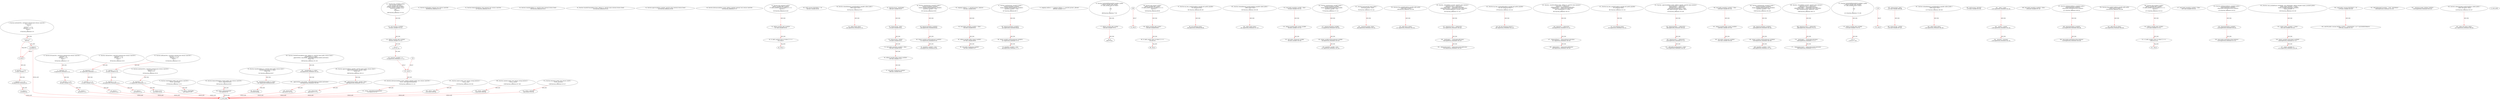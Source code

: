 digraph  {
13 [label="2_ function mul(uint256 a, uint256 b) internal pure returns (uint256) {\n        if (a == 0) {\n            return 0;\n        }\n        uint256 c = a * b;\n        require(c / a == b);\n        return c;\n    }\n13-function_definition-3-10", method="mul(uint256 a,uint256 b)", type_label=function_definition];
30 [label="3_ if_a == 0\n30-if-4-6", method="mul(uint256 a,uint256 b)", type_label=if];
1462 [label="3_ end_if", method="mul(uint256 a,uint256 b)", type_label=end_if];
35 [label="4_ return 0;\n35-return-5-5", method="mul(uint256 a,uint256 b)", type_label=return];
37 [label="6_ uint256 c = a * b;\n37-new_variable-7-7", method="mul(uint256 a,uint256 b)", type_label=new_variable];
45 [label="7_ require(c / a == b);\n45-expression_statement-8-8", method="mul(uint256 a,uint256 b)", type_label=expression_statement];
54 [label="8_ return c;\n54-return-9-9", method="mul(uint256 a,uint256 b)", type_label=return];
56 [label="10_ function div(uint256 a, uint256 b) internal pure returns (uint256) {\n        require(b > 0);\n        uint256 c = a / b;\n        return c;\n    }\n56-function_definition-11-15", method="div(uint256 a,uint256 b)", type_label=function_definition];
73 [label="11_ require(b > 0);\n73-expression_statement-12-12", method="div(uint256 a,uint256 b)", type_label=expression_statement];
80 [label="12_ uint256 c = a / b;\n80-new_variable-13-13", method="div(uint256 a,uint256 b)", type_label=new_variable];
88 [label="13_ return c;\n88-return-14-14", method="div(uint256 a,uint256 b)", type_label=return];
90 [label="15_ function sub(uint256 a, uint256 b) internal pure returns (uint256) {\n        require(b <= a);\n        uint256 c = a - b;\n        return c;\n    }\n90-function_definition-16-20", method="sub(uint256 a,uint256 b)", type_label=function_definition];
107 [label="16_ require(b <= a);\n107-expression_statement-17-17", method="sub(uint256 a,uint256 b)", type_label=expression_statement];
114 [label="17_ uint256 c = a - b;\n114-new_variable-18-18", method="sub(uint256 a,uint256 b)", type_label=new_variable];
122 [label="18_ return c;\n122-return-19-19", method="sub(uint256 a,uint256 b)", type_label=return];
124 [label="20_ function add(uint256 a, uint256 b) internal pure returns (uint256) {\n        uint256 c = a + b;\n        require(c >= a);\n        return c;\n    }\n124-function_definition-21-25", method="add(uint256 a,uint256 b)", type_label=function_definition];
141 [label="21_ uint256 c = a + b;\n141-new_variable-22-22", method="add(uint256 a,uint256 b)", type_label=new_variable];
149 [label="22_ require(c >= a);\n149-expression_statement-23-23", method="add(uint256 a,uint256 b)", type_label=expression_statement];
156 [label="23_ return c;\n156-return-24-24", method="add(uint256 a,uint256 b)", type_label=return];
158 [label="25_ function mod(uint256 a, uint256 b) internal pure returns (uint256) {\n        require(b != 0);\n        return a % b;\n    }\n158-function_definition-26-29", method="mod(uint256 a,uint256 b)", type_label=function_definition];
175 [label="26_ require(b != 0);\n175-expression_statement-27-27", method="mod(uint256 a,uint256 b)", type_label=expression_statement];
182 [label="27_ return a % b;\n182-return-28-28", method="mod(uint256 a,uint256 b)", type_label=return];
189 [label="31_ function totalSupply() external view returns (uint256);\n189-function_definition-32-32", method="totalSupply()", type_label=function_definition];
197 [label="32_ function balanceOf(address who) external view returns (uint256);\n197-function_definition-33-33", method="balanceOf(address who)", type_label=function_definition];
209 [label="33_ function transfer(address to, uint256 value) external returns (bool);\n209-function_definition-34-34", method="transfer(address to,uint256 value)", type_label=function_definition];
224 [label="34_ function transferFrom(address from, address to, uint256 value) external returns (bool);\n224-function_definition-35-35", method="transferFrom(address from,address to,uint256 value)", type_label=function_definition];
243 [label="35_ function approve(address spender, uint256 value) external returns (bool);\n243-function_definition-36-36", method="approve(address spender,uint256 value)", type_label=function_definition];
258 [label="36_ function allowance(address owner, address spender) external view returns (uint256);\n258-function_definition-37-37", method="allowance(address owner,address spender)", type_label=function_definition];
323 [label="43_ function bug_unchk19() public{\naddress payable addr_unchk19;\nif (!addr_unchk19.send (10 ether) || 1==1)\n	{revert();}\n}\n323-function_definition-44-48", method="bug_unchk19()", type_label=function_definition];
327 [label="44_ address payable addr_unchk19;\n327-new_variable-45-45", method="bug_unchk19()", type_label=new_variable];
332 [label="45_ if_!addr_unchk19.send (10 ether) || 1==1\n332-if-46-47", method="bug_unchk19()", type_label=if];
1764 [label="45_ end_if", method="bug_unchk19()", type_label=end_if];
348 [label="48_ uint8 constant DECIMALS = 18;\n348-new_variable-49-49", method="", type_label=new_variable];
353 [label="49_ function unhandledsend_unchk26(address payable callee) public {\n    callee.send(5 ether);\n  }\n353-function_definition-50-52", method="unhandledsend_unchk26(address payable callee)", type_label=function_definition];
361 [label="50_ callee.send(5 ether);\n361-expression_statement-51-51", method="unhandledsend_unchk26(address payable callee)", type_label=expression_statement];
369 [label="52_ uint256 private _totalSupply;\n369-new_variable-53-53", method="", type_label=new_variable];
374 [label="53_ string private _name;\n374-new_variable-54-54", method="", type_label=new_variable];
379 [label="54_ string private _symbol;\n379-new_variable-55-55", method="", type_label=new_variable];
384 [label="55_ bool public payedOut_unchk20 = false;\n384-new_variable-56-56", method="", type_label=new_variable];
391 [label="56_ address payable public winner_unchk20;\n391-new_variable-57-57", method="", type_label=new_variable];
396 [label="57_ uint public winAmount_unchk20;\n396-new_variable-58-58", method="", type_label=new_variable];
401 [label="58_ function sendToWinner_unchk20() public {\n        require(!payedOut_unchk20);\n        winner_unchk20.send(winAmount_unchk20);\n        payedOut_unchk20 = true;\n    }\n401-function_definition-59-63", method="sendToWinner_unchk20()", type_label=function_definition];
405 [label="59_ require(!payedOut_unchk20);\n405-expression_statement-60-60", method="sendToWinner_unchk20()", type_label=expression_statement];
411 [label="60_ winner_unchk20.send(winAmount_unchk20);\n411-expression_statement-61-61", method="sendToWinner_unchk20()", type_label=expression_statement];
418 [label="61_ payedOut_unchk20 = true;\n418-expression_statement-62-62", method="sendToWinner_unchk20()", type_label=expression_statement];
423 [label="63_ mapping (address => uint256) private _balances;\n423-new_variable-64-64", method="", type_label=new_variable];
430 [label="64_ bool public payedOut_unchk32 = false;\n430-new_variable-65-65", method="", type_label=new_variable];
437 [label="65_ address payable public winner_unchk32;\n437-new_variable-66-66", method="", type_label=new_variable];
442 [label="66_ uint public winAmount_unchk32;\n442-new_variable-67-67", method="", type_label=new_variable];
447 [label="67_ function sendToWinner_unchk32() public {\n        require(!payedOut_unchk32);\n        winner_unchk32.send(winAmount_unchk32);\n        payedOut_unchk32 = true;\n    }\n447-function_definition-68-72", method="sendToWinner_unchk32()", type_label=function_definition];
451 [label="68_ require(!payedOut_unchk32);\n451-expression_statement-69-69", method="sendToWinner_unchk32()", type_label=expression_statement];
457 [label="69_ winner_unchk32.send(winAmount_unchk32);\n457-expression_statement-70-70", method="sendToWinner_unchk32()", type_label=expression_statement];
464 [label="70_ payedOut_unchk32 = true;\n464-expression_statement-71-71", method="sendToWinner_unchk32()", type_label=expression_statement];
469 [label="72_ mapping (address => mapping (address => uint256)) private _allowed;\n469-new_variable-73-73", method="", type_label=new_variable];
478 [label="73_ function totalSupply() public view returns (uint256) {\n        return _totalSupply;\n    }\n478-function_definition-74-76", method="totalSupply()", type_label=function_definition];
487 [label="74_ return _totalSupply;\n487-return-75-75", method="totalSupply()", type_label=return];
489 [label="76_ function UncheckedExternalCall_unchk4 () public\n{  address payable addr_unchk4;\n   if (! addr_unchk4.send (42 ether))  \n      { \n      }\n	else\n      { \n      }\n}\n489-function_definition-77-85", method="UncheckedExternalCall_unchk4()", type_label=function_definition];
493 [label="77_ address payable addr_unchk4;\n493-new_variable-78-78", method="UncheckedExternalCall_unchk4()", type_label=new_variable];
498 [label="78_ if\n498-if-79-84", method="UncheckedExternalCall_unchk4()", type_label=if];
1930 [label="78_ end_if", method="UncheckedExternalCall_unchk4()", type_label=end_if];
509 [label="85_ function balanceOf(address owner) public view returns (uint256) {\n        return _balances[owner];\n    }\n509-function_definition-86-88", method="balanceOf(address owner)", type_label=function_definition];
522 [label="86_ return _balances[owner];\n522-return-87-87", method="balanceOf(address owner)", type_label=return];
526 [label="88_ function bug_unchk7() public{\naddress payable addr_unchk7;\nif (!addr_unchk7.send (10 ether) || 1==1)\n	{revert();}\n}\n526-function_definition-89-93", method="bug_unchk7()", type_label=function_definition];
530 [label="89_ address payable addr_unchk7;\n530-new_variable-90-90", method="bug_unchk7()", type_label=new_variable];
535 [label="90_ if_!addr_unchk7.send (10 ether) || 1==1\n535-if-91-92", method="bug_unchk7()", type_label=if];
1967 [label="90_ end_if", method="bug_unchk7()", type_label=end_if];
551 [label="93_ function transfer(address to, uint256 value) public returns (bool) {\n        _transfer(msg.sender, to, value);\n        return true;\n    }\n551-function_definition-94-97", method="transfer(address to,uint256 value)", type_label=function_definition];
567 [label="94_ _transfer(msg.sender, to, value);\n567-expression_statement-95-95", method="transfer(address to,uint256 value)", type_label=expression_statement];
578 [label="95_ return true;\n578-return-96-96", method="transfer(address to,uint256 value)", type_label=return];
581 [label="97_ function my_func_unchk23(address payable dst) public payable{\n        dst.send(msg.value);\n    }\n581-function_definition-98-100", method="my_func_unchk23(address payable dst)", type_label=function_definition];
590 [label="98_ dst.send(msg.value);\n590-expression_statement-99-99", method="my_func_unchk23(address payable dst)", type_label=expression_statement];
599 [label="100_ function transferFrom(address from, address to, uint256 value) public returns (bool) {\n         _transfer(from, to, value);\n         _approve(from, msg.sender, _allowed[from][msg.sender].sub(value));\n         return true;\n    }\n599-function_definition-101-105", method="transferFrom(address from,address to,uint256 value)", type_label=function_definition];
619 [label="101_ _transfer(from, to, value);\n619-expression_statement-102-102", method="transferFrom(address from,address to,uint256 value)", type_label=expression_statement];
628 [label="102_ _approve(from, msg.sender, _allowed[from][msg.sender].sub(value));\n628-expression_statement-103-103", method="transferFrom(address from,address to,uint256 value)", type_label=expression_statement];
650 [label="103_ return true;\n650-return-104-104", method="transferFrom(address from,address to,uint256 value)", type_label=return];
653 [label="105_ function unhandledsend_unchk14(address payable callee) public {\n    callee.send(5 ether);\n  }\n653-function_definition-106-108", method="unhandledsend_unchk14(address payable callee)", type_label=function_definition];
661 [label="106_ callee.send(5 ether);\n661-expression_statement-107-107", method="unhandledsend_unchk14(address payable callee)", type_label=expression_statement];
669 [label="108_ function approve(address spender, uint256 value) public returns (bool) {\n        _approve(msg.sender, spender, value);\n        return true;\n    }\n669-function_definition-109-112", method="approve(address spender,uint256 value)", type_label=function_definition];
685 [label="109_ _approve(msg.sender, spender, value);\n685-expression_statement-110-110", method="approve(address spender,uint256 value)", type_label=expression_statement];
696 [label="110_ return true;\n696-return-111-111", method="approve(address spender,uint256 value)", type_label=return];
699 [label="112_ function bug_unchk30() public{\nuint receivers_unchk30;\naddress payable addr_unchk30;\nif (!addr_unchk30.send(42 ether))\n	{receivers_unchk30 +=1;}\nelse\n	{revert();}\n}\n699-function_definition-113-120", method="bug_unchk30()", type_label=function_definition];
703 [label="113_ uint receivers_unchk30;\n703-new_variable-114-114", method="bug_unchk30()", type_label=new_variable];
708 [label="114_ address payable addr_unchk30;\n708-new_variable-115-115", method="bug_unchk30()", type_label=new_variable];
713 [label="115_ if\n713-if-116-119", method="bug_unchk30()", type_label=if];
2145 [label="115_ end_if", method="bug_unchk30()", type_label=end_if];
723 [label="116_ receivers_unchk30 +=1;\n723-expression_statement-117-117", method="bug_unchk30()", type_label=expression_statement];
730 [label="120_ function allowance(address owner, address spender) public view returns (uint256) {\n        return _allowed[owner][spender];\n    }\n730-function_definition-121-123", method="allowance(address owner,address spender)", type_label=function_definition];
747 [label="121_ return _allowed[owner][spender];\n747-return-122-122", method="allowance(address owner,address spender)", type_label=return];
753 [label="123_ bool public payedOut_unchk8 = false;\n753-new_variable-124-124", method="", type_label=new_variable];
760 [label="124_ address payable public winner_unchk8;\n760-new_variable-125-125", method="", type_label=new_variable];
765 [label="125_ uint public winAmount_unchk8;\n765-new_variable-126-126", method="", type_label=new_variable];
770 [label="126_ function sendToWinner_unchk8() public {\n        require(!payedOut_unchk8);\n        winner_unchk8.send(winAmount_unchk8);\n        payedOut_unchk8 = true;\n    }\n770-function_definition-127-131", method="sendToWinner_unchk8()", type_label=function_definition];
774 [label="127_ require(!payedOut_unchk8);\n774-expression_statement-128-128", method="sendToWinner_unchk8()", type_label=expression_statement];
780 [label="128_ winner_unchk8.send(winAmount_unchk8);\n780-expression_statement-129-129", method="sendToWinner_unchk8()", type_label=expression_statement];
787 [label="129_ payedOut_unchk8 = true;\n787-expression_statement-130-130", method="sendToWinner_unchk8()", type_label=expression_statement];
792 [label="131_ function burn(uint256 value) public {\n        _burn(msg.sender, value);\n    }\n792-function_definition-132-134", method="burn(uint256 value)", type_label=function_definition];
800 [label="132_ _burn(msg.sender, value);\n800-expression_statement-133-133", method="burn(uint256 value)", type_label=expression_statement];
809 [label="134_ function bug_unchk39(address payable addr) public\n      {addr.send (4 ether); }\n809-function_definition-135-136", method="bug_unchk39(address payable addr)", type_label=function_definition];
817 [label="135_ addr.send (4 ether);\n817-expression_statement-136-136", method="bug_unchk39(address payable addr)", type_label=expression_statement];
825 [label="136_ function _mint(address account, uint256 value) internal {\n        require(account != address(0));\n        _totalSupply = _totalSupply.add(value);\n        _balances[account] = _balances[account].add(value);\n        emit Transfer(address(0), account, value);\n    }\n825-function_definition-137-142", method="_mint(address account,uint256 value)", type_label=function_definition];
837 [label="137_ require(account != address(0));\n837-expression_statement-138-138", method="_mint(address account,uint256 value)", type_label=expression_statement];
846 [label="138_ _totalSupply = _totalSupply.add(value);\n846-expression_statement-139-139", method="_mint(address account,uint256 value)", type_label=expression_statement];
855 [label="139_ _balances[account] = _balances[account].add(value);\n855-expression_statement-140-140", method="_mint(address account,uint256 value)", type_label=expression_statement];
878 [label="142_ function my_func_uncheck36(address payable dst) public payable{\n        dst.call.value(msg.value)(\"\");\n    }\n878-function_definition-143-145", method="my_func_uncheck36(address payable dst)", type_label=function_definition];
887 [label="143_ dst.call.value(msg.value)(\"\");\n887-expression_statement-144-144", method="my_func_uncheck36(address payable dst)", type_label=expression_statement];
902 [label="145_ function _transfer(address from, address to, uint256 value) internal {\n        require(to != address(0));\n        _balances[from] = _balances[from].sub(value);\n        _balances[to] = _balances[to].add(value);\n        emit Transfer(from, to, value);\n    }\n902-function_definition-146-151", method="_transfer(address from,address to,uint256 value)", type_label=function_definition];
918 [label="146_ require(to != address(0));\n918-expression_statement-147-147", method="_transfer(address from,address to,uint256 value)", type_label=expression_statement];
927 [label="147_ _balances[from] = _balances[from].sub(value);\n927-expression_statement-148-148", method="_transfer(address from,address to,uint256 value)", type_label=expression_statement];
940 [label="148_ _balances[to] = _balances[to].add(value);\n940-expression_statement-149-149", method="_transfer(address from,address to,uint256 value)", type_label=expression_statement];
961 [label="151_ function my_func_unchk35(address payable dst) public payable{\n        dst.send(msg.value);\n    }\n961-function_definition-152-154", method="my_func_unchk35(address payable dst)", type_label=function_definition];
970 [label="152_ dst.send(msg.value);\n970-expression_statement-153-153", method="my_func_unchk35(address payable dst)", type_label=expression_statement];
979 [label="154_ function _approve(address owner, address spender, uint256 value) internal {\n        require(spender != address(0));\n        require(owner != address(0));\n        _allowed[owner][spender] = value;\n        emit Approval(owner, spender, value);\n    }\n979-function_definition-155-160", method="_approve(address owner,address spender,uint256 value)", type_label=function_definition];
995 [label="155_ require(spender != address(0));\n995-expression_statement-156-156", method="_approve(address owner,address spender,uint256 value)", type_label=expression_statement];
1004 [label="156_ require(owner != address(0));\n1004-expression_statement-157-157", method="_approve(address owner,address spender,uint256 value)", type_label=expression_statement];
1013 [label="157_ _allowed[owner][spender] = value;\n1013-expression_statement-158-158", method="_approve(address owner,address spender,uint256 value)", type_label=expression_statement];
1029 [label="160_ bool public payedOut_unchk44 = false;\n1029-new_variable-161-161", method="", type_label=new_variable];
1036 [label="161_ address payable public winner_unchk44;\n1036-new_variable-162-162", method="", type_label=new_variable];
1041 [label="162_ uint public winAmount_unchk44;\n1041-new_variable-163-163", method="", type_label=new_variable];
1046 [label="163_ function sendToWinner_unchk44() public {\n        require(!payedOut_unchk44);\n        winner_unchk44.send(winAmount_unchk44);\n        payedOut_unchk44 = true;\n    }\n1046-function_definition-164-168", method="sendToWinner_unchk44()", type_label=function_definition];
1050 [label="164_ require(!payedOut_unchk44);\n1050-expression_statement-165-165", method="sendToWinner_unchk44()", type_label=expression_statement];
1056 [label="165_ winner_unchk44.send(winAmount_unchk44);\n1056-expression_statement-166-166", method="sendToWinner_unchk44()", type_label=expression_statement];
1063 [label="166_ payedOut_unchk44 = true;\n1063-expression_statement-167-167", method="sendToWinner_unchk44()", type_label=expression_statement];
1068 [label="168_ function _burn(address account, uint256 value) internal {\n        require(account != address(0));\n        _totalSupply = _totalSupply.sub(value);\n        _balances[account] = _balances[account].sub(value);\n        emit Transfer(account, address(0), value);\n    }\n1068-function_definition-169-174", method="_burn(address account,uint256 value)", type_label=function_definition];
1080 [label="169_ require(account != address(0));\n1080-expression_statement-170-170", method="_burn(address account,uint256 value)", type_label=expression_statement];
1089 [label="170_ _totalSupply = _totalSupply.sub(value);\n1089-expression_statement-171-171", method="_burn(address account,uint256 value)", type_label=expression_statement];
1098 [label="171_ _balances[account] = _balances[account].sub(value);\n1098-expression_statement-172-172", method="_burn(address account,uint256 value)", type_label=expression_statement];
1121 [label="174_ function UncheckedExternalCall_unchk40 () public\n{  address payable addr_unchk40;\n   if (! addr_unchk40.send (2 ether))  \n      { \n      }\n	else\n      { \n      }\n}\n1121-function_definition-175-183", method="UncheckedExternalCall_unchk40()", type_label=function_definition];
1125 [label="175_ address payable addr_unchk40;\n1125-new_variable-176-176", method="UncheckedExternalCall_unchk40()", type_label=new_variable];
1130 [label="176_ if\n1130-if-177-182", method="UncheckedExternalCall_unchk40()", type_label=if];
2562 [label="176_ end_if", method="UncheckedExternalCall_unchk40()", type_label=end_if];
1147 [label="185_ string private _name;\n1147-new_variable-186-186", method="", type_label=new_variable];
1152 [label="186_ string private _symbol;\n1152-new_variable-187-187", method="", type_label=new_variable];
1157 [label="187_ function unhandledsend_unchk38(address payable callee) public {\n    callee.send(5 ether);\n  }\n1157-function_definition-188-190", method="unhandledsend_unchk38(address payable callee)", type_label=function_definition];
1165 [label="188_ callee.send(5 ether);\n1165-expression_statement-189-189", method="unhandledsend_unchk38(address payable callee)", type_label=expression_statement];
1173 [label="190_ uint8 private _decimals;\n1173-new_variable-191-191", method="", type_label=new_variable];
1192 [label="192_ _name = name;\n1192-expression_statement-193-193", method="", type_label=expression_statement];
1196 [label="193_ _symbol = symbol;\n1196-expression_statement-194-194", method="", type_label=expression_statement];
1200 [label="194_ _decimals = decimals;\n1200-expression_statement-195-195", method="", type_label=expression_statement];
1204 [label="196_ bool public payedOut_unchk33 = false;\n1204-new_variable-197-197", method="", type_label=new_variable];
1211 [label="197_ function withdrawLeftOver_unchk33() public {\n        require(payedOut_unchk33);\n        msg.sender.send(address(this).balance);\n    }\n1211-function_definition-198-201", method="withdrawLeftOver_unchk33()", type_label=function_definition];
1215 [label="198_ require(payedOut_unchk33);\n1215-expression_statement-199-199", method="withdrawLeftOver_unchk33()", type_label=expression_statement];
1220 [label="199_ msg.sender.send(address(this).balance);\n1220-expression_statement-200-200", method="withdrawLeftOver_unchk33()", type_label=expression_statement];
1233 [label="201_ function name() public view returns (string memory) {\n        return _name;\n    }\n1233-function_definition-202-204", method="name()", type_label=function_definition];
1242 [label="202_ return _name;\n1242-return-203-203", method="name()", type_label=return];
1244 [label="204_ function bug_unchk27(address payable addr) public\n      {addr.send (42 ether); }\n1244-function_definition-205-206", method="bug_unchk27(address payable addr)", type_label=function_definition];
1252 [label="205_ addr.send (42 ether);\n1252-expression_statement-206-206", method="bug_unchk27(address payable addr)", type_label=expression_statement];
1260 [label="206_ function symbol() public view returns (string memory) {\n        return _symbol;\n    }\n1260-function_definition-207-209", method="symbol()", type_label=function_definition];
1269 [label="207_ return _symbol;\n1269-return-208-208", method="symbol()", type_label=return];
1271 [label="209_ function bug_unchk31() public{\naddress payable addr_unchk31;\nif (!addr_unchk31.send (10 ether) || 1==1)\n	{revert();}\n}\n1271-function_definition-210-214", method="bug_unchk31()", type_label=function_definition];
1275 [label="210_ address payable addr_unchk31;\n1275-new_variable-211-211", method="bug_unchk31()", type_label=new_variable];
1280 [label="211_ if_!addr_unchk31.send (10 ether) || 1==1\n1280-if-212-213", method="bug_unchk31()", type_label=if];
2712 [label="211_ end_if", method="bug_unchk31()", type_label=end_if];
1296 [label="214_ function decimals() public view returns (uint8) {\n        return _decimals;\n    }\n1296-function_definition-215-217", method="decimals()", type_label=function_definition];
1305 [label="215_ return _decimals;\n1305-return-216-216", method="decimals()", type_label=return];
1307 [label="217_ bool public payedOut_unchk45 = false;\n1307-new_variable-218-218", method="", type_label=new_variable];
1314 [label="218_ function withdrawLeftOver_unchk45() public {\n        require(payedOut_unchk45);\n        msg.sender.send(address(this).balance);\n    }\n1314-function_definition-219-222", method="withdrawLeftOver_unchk45()", type_label=function_definition];
1318 [label="219_ require(payedOut_unchk45);\n1318-expression_statement-220-220", method="withdrawLeftOver_unchk45()", type_label=expression_statement];
1323 [label="220_ msg.sender.send(address(this).balance);\n1323-expression_statement-221-221", method="withdrawLeftOver_unchk45()", type_label=expression_statement];
1345 [label="224_ function cash_unchk46(uint roundIndex, uint subpotIndex, address payable winner_unchk46) public{\n        uint64 subpot_unchk46 = 3 ether;\n        winner_unchk46.send(subpot_unchk46);   \n        subpot_unchk46= 0;\n}\n1345-function_definition-225-229", method="cash_unchk46(uint roundIndex,uint subpotIndex,address payable winner_unchk46)", type_label=function_definition];
1361 [label="225_ uint64 subpot_unchk46 = 3 ether;\n1361-new_variable-226-226", method="cash_unchk46(uint roundIndex,uint subpotIndex,address payable winner_unchk46)", type_label=new_variable];
1368 [label="226_ winner_unchk46.send(subpot_unchk46);\n1368-expression_statement-227-227", method="cash_unchk46(uint roundIndex,uint subpotIndex,address payable winner_unchk46)", type_label=expression_statement];
1375 [label="227_ subpot_unchk46= 0;\n1375-expression_statement-228-228", method="cash_unchk46(uint roundIndex,uint subpotIndex,address payable winner_unchk46)", type_label=expression_statement];
1379 [label="229_ uint8 public constant DECIMALS = 18;\n1379-new_variable-230-230", method="", type_label=new_variable];
1385 [label="230_ uint256 public constant INITIAL_SUPPLY = 50000000000 * (10 ** uint256(DECIMALS));\n1385-new_variable-231-231", method="", type_label=new_variable];
1399 [label="231_ ERC20Detailed(\"SaveWon\", \"SVW\", DECIMALS)\n1399-expression_statement-232-232", method="", type_label=expression_statement];
1410 [label="232_ _mint(msg.sender, INITIAL_SUPPLY);\n1410-expression_statement-233-233", method="", type_label=expression_statement];
1419 [label="234_ function callnotchecked_unchk13(address callee) public {\n    callee.call.value(1 ether);\n  }\n1419-function_definition-235-237", method="callnotchecked_unchk13(address callee)", type_label=function_definition];
1427 [label="235_ callee.call.value(1 ether);\n1427-expression_statement-236-236", method="callnotchecked_unchk13(address callee)", type_label=expression_statement];
1 [label="0_ start_node", method="", type_label=start];
2 [label="0_ exit_node", method="", type_label=exit];
508;
728;
1140;
13 -> 30  [color=red, controlflow_type=next_line, edge_type=CFG_edge, key=0, label=next_line];
30 -> 35  [color=red, controlflow_type=pos_next, edge_type=CFG_edge, key=0, label=pos_next];
30 -> 1462  [color=red, controlflow_type=neg_next, edge_type=CFG_edge, key=0, label=neg_next];
1462 -> 37  [color=red, controlflow_type=next_line, edge_type=CFG_edge, key=0, label=next_line];
35 -> 1462  [color=red, controlflow_type=end_if, edge_type=CFG_edge, key=0, label=end_if];
35 -> 2  [color=red, controlflow_type=return_exit, edge_type=CFG_edge, key=0, label=return_exit];
37 -> 45  [color=red, controlflow_type=next_line, edge_type=CFG_edge, key=0, label=next_line];
45 -> 54  [color=red, controlflow_type=next_line, edge_type=CFG_edge, key=0, label=next_line];
54 -> 2  [color=red, controlflow_type=return_exit, edge_type=CFG_edge, key=0, label=return_exit];
56 -> 73  [color=red, controlflow_type=next_line, edge_type=CFG_edge, key=0, label=next_line];
73 -> 80  [color=red, controlflow_type=next_line, edge_type=CFG_edge, key=0, label=next_line];
80 -> 88  [color=red, controlflow_type=next_line, edge_type=CFG_edge, key=0, label=next_line];
88 -> 2  [color=red, controlflow_type=return_exit, edge_type=CFG_edge, key=0, label=return_exit];
90 -> 107  [color=red, controlflow_type=next_line, edge_type=CFG_edge, key=0, label=next_line];
107 -> 114  [color=red, controlflow_type=next_line, edge_type=CFG_edge, key=0, label=next_line];
114 -> 122  [color=red, controlflow_type=next_line, edge_type=CFG_edge, key=0, label=next_line];
122 -> 2  [color=red, controlflow_type=return_exit, edge_type=CFG_edge, key=0, label=return_exit];
124 -> 141  [color=red, controlflow_type=next_line, edge_type=CFG_edge, key=0, label=next_line];
141 -> 149  [color=red, controlflow_type=next_line, edge_type=CFG_edge, key=0, label=next_line];
149 -> 156  [color=red, controlflow_type=next_line, edge_type=CFG_edge, key=0, label=next_line];
156 -> 2  [color=red, controlflow_type=return_exit, edge_type=CFG_edge, key=0, label=return_exit];
158 -> 175  [color=red, controlflow_type=next_line, edge_type=CFG_edge, key=0, label=next_line];
175 -> 182  [color=red, controlflow_type=next_line, edge_type=CFG_edge, key=0, label=next_line];
182 -> 2  [color=red, controlflow_type=return_exit, edge_type=CFG_edge, key=0, label=return_exit];
323 -> 327  [color=red, controlflow_type=next_line, edge_type=CFG_edge, key=0, label=next_line];
327 -> 332  [color=red, controlflow_type=next_line, edge_type=CFG_edge, key=0, label=next_line];
332 -> 1764  [color=red, controlflow_type=neg_next, edge_type=CFG_edge, key=0, label=neg_next];
353 -> 361  [color=red, controlflow_type=next_line, edge_type=CFG_edge, key=0, label=next_line];
369 -> 374  [color=red, controlflow_type=next_line, edge_type=CFG_edge, key=0, label=next_line];
374 -> 379  [color=red, controlflow_type=next_line, edge_type=CFG_edge, key=0, label=next_line];
379 -> 384  [color=red, controlflow_type=next_line, edge_type=CFG_edge, key=0, label=next_line];
384 -> 391  [color=red, controlflow_type=next_line, edge_type=CFG_edge, key=0, label=next_line];
391 -> 396  [color=red, controlflow_type=next_line, edge_type=CFG_edge, key=0, label=next_line];
401 -> 405  [color=red, controlflow_type=next_line, edge_type=CFG_edge, key=0, label=next_line];
405 -> 411  [color=red, controlflow_type=next_line, edge_type=CFG_edge, key=0, label=next_line];
411 -> 418  [color=red, controlflow_type=next_line, edge_type=CFG_edge, key=0, label=next_line];
423 -> 430  [color=red, controlflow_type=next_line, edge_type=CFG_edge, key=0, label=next_line];
430 -> 437  [color=red, controlflow_type=next_line, edge_type=CFG_edge, key=0, label=next_line];
437 -> 442  [color=red, controlflow_type=next_line, edge_type=CFG_edge, key=0, label=next_line];
447 -> 451  [color=red, controlflow_type=next_line, edge_type=CFG_edge, key=0, label=next_line];
451 -> 457  [color=red, controlflow_type=next_line, edge_type=CFG_edge, key=0, label=next_line];
457 -> 464  [color=red, controlflow_type=next_line, edge_type=CFG_edge, key=0, label=next_line];
478 -> 487  [color=red, controlflow_type=next_line, edge_type=CFG_edge, key=0, label=next_line];
487 -> 2  [color=red, controlflow_type=return_exit, edge_type=CFG_edge, key=0, label=return_exit];
489 -> 493  [color=red, controlflow_type=next_line, edge_type=CFG_edge, key=0, label=next_line];
493 -> 498  [color=red, controlflow_type=next_line, edge_type=CFG_edge, key=0, label=next_line];
509 -> 522  [color=red, controlflow_type=next_line, edge_type=CFG_edge, key=0, label=next_line];
522 -> 2  [color=red, controlflow_type=return_exit, edge_type=CFG_edge, key=0, label=return_exit];
526 -> 530  [color=red, controlflow_type=next_line, edge_type=CFG_edge, key=0, label=next_line];
530 -> 535  [color=red, controlflow_type=next_line, edge_type=CFG_edge, key=0, label=next_line];
535 -> 1967  [color=red, controlflow_type=neg_next, edge_type=CFG_edge, key=0, label=neg_next];
551 -> 567  [color=red, controlflow_type=next_line, edge_type=CFG_edge, key=0, label=next_line];
567 -> 578  [color=red, controlflow_type=next_line, edge_type=CFG_edge, key=0, label=next_line];
578 -> 2  [color=red, controlflow_type=return_exit, edge_type=CFG_edge, key=0, label=return_exit];
581 -> 590  [color=red, controlflow_type=next_line, edge_type=CFG_edge, key=0, label=next_line];
599 -> 619  [color=red, controlflow_type=next_line, edge_type=CFG_edge, key=0, label=next_line];
619 -> 628  [color=red, controlflow_type=next_line, edge_type=CFG_edge, key=0, label=next_line];
628 -> 650  [color=red, controlflow_type=next_line, edge_type=CFG_edge, key=0, label=next_line];
650 -> 2  [color=red, controlflow_type=return_exit, edge_type=CFG_edge, key=0, label=return_exit];
653 -> 661  [color=red, controlflow_type=next_line, edge_type=CFG_edge, key=0, label=next_line];
669 -> 685  [color=red, controlflow_type=next_line, edge_type=CFG_edge, key=0, label=next_line];
685 -> 696  [color=red, controlflow_type=next_line, edge_type=CFG_edge, key=0, label=next_line];
696 -> 2  [color=red, controlflow_type=return_exit, edge_type=CFG_edge, key=0, label=return_exit];
699 -> 703  [color=red, controlflow_type=next_line, edge_type=CFG_edge, key=0, label=next_line];
703 -> 708  [color=red, controlflow_type=next_line, edge_type=CFG_edge, key=0, label=next_line];
708 -> 713  [color=red, controlflow_type=next_line, edge_type=CFG_edge, key=0, label=next_line];
713 -> 723  [color=red, controlflow_type=pos_next, edge_type=CFG_edge, key=0, label=pos_next];
2145 -> 730  [color=red, controlflow_type=next_line, edge_type=CFG_edge, key=0, label=next_line];
723 -> 2145  [color=red, controlflow_type=end_if, edge_type=CFG_edge, key=0, label=end_if];
730 -> 747  [color=red, controlflow_type=next_line, edge_type=CFG_edge, key=0, label=next_line];
747 -> 2  [color=red, controlflow_type=return_exit, edge_type=CFG_edge, key=0, label=return_exit];
753 -> 760  [color=red, controlflow_type=next_line, edge_type=CFG_edge, key=0, label=next_line];
760 -> 765  [color=red, controlflow_type=next_line, edge_type=CFG_edge, key=0, label=next_line];
770 -> 774  [color=red, controlflow_type=next_line, edge_type=CFG_edge, key=0, label=next_line];
774 -> 780  [color=red, controlflow_type=next_line, edge_type=CFG_edge, key=0, label=next_line];
780 -> 787  [color=red, controlflow_type=next_line, edge_type=CFG_edge, key=0, label=next_line];
792 -> 800  [color=red, controlflow_type=next_line, edge_type=CFG_edge, key=0, label=next_line];
809 -> 817  [color=red, controlflow_type=next_line, edge_type=CFG_edge, key=0, label=next_line];
825 -> 837  [color=red, controlflow_type=next_line, edge_type=CFG_edge, key=0, label=next_line];
837 -> 846  [color=red, controlflow_type=next_line, edge_type=CFG_edge, key=0, label=next_line];
846 -> 855  [color=red, controlflow_type=next_line, edge_type=CFG_edge, key=0, label=next_line];
878 -> 887  [color=red, controlflow_type=next_line, edge_type=CFG_edge, key=0, label=next_line];
902 -> 918  [color=red, controlflow_type=next_line, edge_type=CFG_edge, key=0, label=next_line];
918 -> 927  [color=red, controlflow_type=next_line, edge_type=CFG_edge, key=0, label=next_line];
927 -> 940  [color=red, controlflow_type=next_line, edge_type=CFG_edge, key=0, label=next_line];
961 -> 970  [color=red, controlflow_type=next_line, edge_type=CFG_edge, key=0, label=next_line];
979 -> 995  [color=red, controlflow_type=next_line, edge_type=CFG_edge, key=0, label=next_line];
995 -> 1004  [color=red, controlflow_type=next_line, edge_type=CFG_edge, key=0, label=next_line];
1004 -> 1013  [color=red, controlflow_type=next_line, edge_type=CFG_edge, key=0, label=next_line];
1029 -> 1036  [color=red, controlflow_type=next_line, edge_type=CFG_edge, key=0, label=next_line];
1036 -> 1041  [color=red, controlflow_type=next_line, edge_type=CFG_edge, key=0, label=next_line];
1046 -> 1050  [color=red, controlflow_type=next_line, edge_type=CFG_edge, key=0, label=next_line];
1050 -> 1056  [color=red, controlflow_type=next_line, edge_type=CFG_edge, key=0, label=next_line];
1056 -> 1063  [color=red, controlflow_type=next_line, edge_type=CFG_edge, key=0, label=next_line];
1068 -> 1080  [color=red, controlflow_type=next_line, edge_type=CFG_edge, key=0, label=next_line];
1080 -> 1089  [color=red, controlflow_type=next_line, edge_type=CFG_edge, key=0, label=next_line];
1089 -> 1098  [color=red, controlflow_type=next_line, edge_type=CFG_edge, key=0, label=next_line];
1121 -> 1125  [color=red, controlflow_type=next_line, edge_type=CFG_edge, key=0, label=next_line];
1125 -> 1130  [color=red, controlflow_type=next_line, edge_type=CFG_edge, key=0, label=next_line];
1147 -> 1152  [color=red, controlflow_type=next_line, edge_type=CFG_edge, key=0, label=next_line];
1157 -> 1165  [color=red, controlflow_type=next_line, edge_type=CFG_edge, key=0, label=next_line];
1192 -> 1196  [color=red, controlflow_type=next_line, edge_type=CFG_edge, key=0, label=next_line];
1196 -> 1200  [color=red, controlflow_type=next_line, edge_type=CFG_edge, key=0, label=next_line];
1211 -> 1215  [color=red, controlflow_type=next_line, edge_type=CFG_edge, key=0, label=next_line];
1215 -> 1220  [color=red, controlflow_type=next_line, edge_type=CFG_edge, key=0, label=next_line];
1233 -> 1242  [color=red, controlflow_type=next_line, edge_type=CFG_edge, key=0, label=next_line];
1242 -> 2  [color=red, controlflow_type=return_exit, edge_type=CFG_edge, key=0, label=return_exit];
1244 -> 1252  [color=red, controlflow_type=next_line, edge_type=CFG_edge, key=0, label=next_line];
1260 -> 1269  [color=red, controlflow_type=next_line, edge_type=CFG_edge, key=0, label=next_line];
1269 -> 2  [color=red, controlflow_type=return_exit, edge_type=CFG_edge, key=0, label=return_exit];
1271 -> 1275  [color=red, controlflow_type=next_line, edge_type=CFG_edge, key=0, label=next_line];
1275 -> 1280  [color=red, controlflow_type=next_line, edge_type=CFG_edge, key=0, label=next_line];
1280 -> 2712  [color=red, controlflow_type=neg_next, edge_type=CFG_edge, key=0, label=neg_next];
1296 -> 1305  [color=red, controlflow_type=next_line, edge_type=CFG_edge, key=0, label=next_line];
1305 -> 2  [color=red, controlflow_type=return_exit, edge_type=CFG_edge, key=0, label=return_exit];
1314 -> 1318  [color=red, controlflow_type=next_line, edge_type=CFG_edge, key=0, label=next_line];
1318 -> 1323  [color=red, controlflow_type=next_line, edge_type=CFG_edge, key=0, label=next_line];
1345 -> 1361  [color=red, controlflow_type=next_line, edge_type=CFG_edge, key=0, label=next_line];
1361 -> 1368  [color=red, controlflow_type=next_line, edge_type=CFG_edge, key=0, label=next_line];
1368 -> 1375  [color=red, controlflow_type=next_line, edge_type=CFG_edge, key=0, label=next_line];
1379 -> 1385  [color=red, controlflow_type=next_line, edge_type=CFG_edge, key=0, label=next_line];
1419 -> 1427  [color=red, controlflow_type=next_line, edge_type=CFG_edge, key=0, label=next_line];
508 -> 1930  [color=red, controlflow_type=end_if, edge_type=CFG_edge, key=0, label=end_if];
728 -> 2145  [color=red, controlflow_type=end_if, edge_type=CFG_edge, key=0, label=end_if];
1140 -> 2562  [color=red, controlflow_type=end_if, edge_type=CFG_edge, key=0, label=end_if];
}
